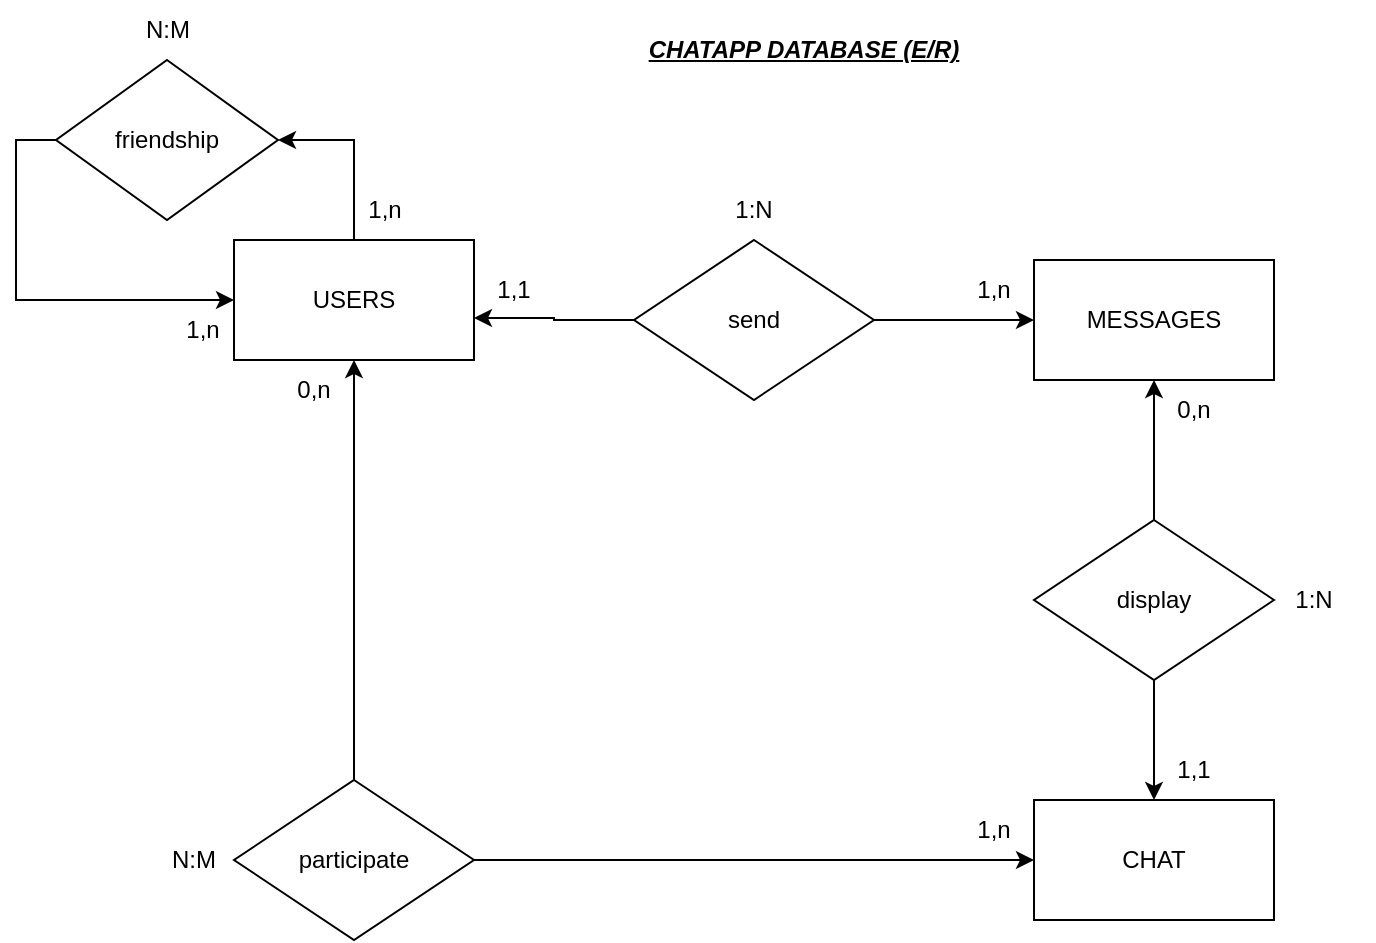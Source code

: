 <mxfile version="15.7.4" type="device"><diagram id="DjC7tca63gXXiNsC7LRD" name="Page-1"><mxGraphModel dx="782" dy="738" grid="1" gridSize="10" guides="1" tooltips="1" connect="1" arrows="1" fold="1" page="1" pageScale="1" pageWidth="827" pageHeight="1169" math="0" shadow="0"><root><mxCell id="0"/><mxCell id="1" parent="0"/><mxCell id="yhhsgdAQfCHigmoukRPo-2" style="edgeStyle=orthogonalEdgeStyle;rounded=0;orthogonalLoop=1;jettySize=auto;html=1;exitX=0.5;exitY=0;exitDx=0;exitDy=0;entryX=1;entryY=0.5;entryDx=0;entryDy=0;" parent="1" source="L1fNOC36_ePac7yg5zYr-1" target="yhhsgdAQfCHigmoukRPo-1" edge="1"><mxGeometry relative="1" as="geometry"/></mxCell><mxCell id="L1fNOC36_ePac7yg5zYr-1" value="USERS" style="rounded=0;whiteSpace=wrap;html=1;" parent="1" vertex="1"><mxGeometry x="129" y="160" width="120" height="60" as="geometry"/></mxCell><mxCell id="L1fNOC36_ePac7yg5zYr-2" value="MESSAGES" style="rounded=0;whiteSpace=wrap;html=1;" parent="1" vertex="1"><mxGeometry x="529" y="170" width="120" height="60" as="geometry"/></mxCell><mxCell id="L1fNOC36_ePac7yg5zYr-3" value="CHAT" style="rounded=0;whiteSpace=wrap;html=1;" parent="1" vertex="1"><mxGeometry x="529" y="440" width="120" height="60" as="geometry"/></mxCell><mxCell id="L1fNOC36_ePac7yg5zYr-5" style="edgeStyle=orthogonalEdgeStyle;rounded=0;orthogonalLoop=1;jettySize=auto;html=1;exitX=0;exitY=0.5;exitDx=0;exitDy=0;entryX=1;entryY=0.65;entryDx=0;entryDy=0;entryPerimeter=0;" parent="1" source="L1fNOC36_ePac7yg5zYr-4" target="L1fNOC36_ePac7yg5zYr-1" edge="1"><mxGeometry relative="1" as="geometry"/></mxCell><mxCell id="L1fNOC36_ePac7yg5zYr-6" style="edgeStyle=orthogonalEdgeStyle;rounded=0;orthogonalLoop=1;jettySize=auto;html=1;exitX=1;exitY=0.5;exitDx=0;exitDy=0;entryX=0;entryY=0.5;entryDx=0;entryDy=0;" parent="1" source="L1fNOC36_ePac7yg5zYr-4" target="L1fNOC36_ePac7yg5zYr-2" edge="1"><mxGeometry relative="1" as="geometry"/></mxCell><mxCell id="L1fNOC36_ePac7yg5zYr-4" value="send" style="rhombus;whiteSpace=wrap;html=1;" parent="1" vertex="1"><mxGeometry x="329" y="160" width="120" height="80" as="geometry"/></mxCell><mxCell id="L1fNOC36_ePac7yg5zYr-8" style="edgeStyle=orthogonalEdgeStyle;rounded=0;orthogonalLoop=1;jettySize=auto;html=1;exitX=0.5;exitY=0;exitDx=0;exitDy=0;entryX=0.5;entryY=1;entryDx=0;entryDy=0;" parent="1" source="L1fNOC36_ePac7yg5zYr-7" target="L1fNOC36_ePac7yg5zYr-2" edge="1"><mxGeometry relative="1" as="geometry"/></mxCell><mxCell id="L1fNOC36_ePac7yg5zYr-9" style="edgeStyle=orthogonalEdgeStyle;rounded=0;orthogonalLoop=1;jettySize=auto;html=1;exitX=0.5;exitY=1;exitDx=0;exitDy=0;" parent="1" source="L1fNOC36_ePac7yg5zYr-7" target="L1fNOC36_ePac7yg5zYr-3" edge="1"><mxGeometry relative="1" as="geometry"/></mxCell><mxCell id="L1fNOC36_ePac7yg5zYr-7" value="display" style="rhombus;whiteSpace=wrap;html=1;" parent="1" vertex="1"><mxGeometry x="529" y="300" width="120" height="80" as="geometry"/></mxCell><mxCell id="L1fNOC36_ePac7yg5zYr-11" style="edgeStyle=orthogonalEdgeStyle;rounded=0;orthogonalLoop=1;jettySize=auto;html=1;exitX=1;exitY=0.5;exitDx=0;exitDy=0;" parent="1" source="L1fNOC36_ePac7yg5zYr-10" target="L1fNOC36_ePac7yg5zYr-3" edge="1"><mxGeometry relative="1" as="geometry"/></mxCell><mxCell id="L1fNOC36_ePac7yg5zYr-12" style="edgeStyle=orthogonalEdgeStyle;rounded=0;orthogonalLoop=1;jettySize=auto;html=1;exitX=0.5;exitY=0;exitDx=0;exitDy=0;entryX=0.5;entryY=1;entryDx=0;entryDy=0;" parent="1" source="L1fNOC36_ePac7yg5zYr-10" target="L1fNOC36_ePac7yg5zYr-1" edge="1"><mxGeometry relative="1" as="geometry"/></mxCell><mxCell id="L1fNOC36_ePac7yg5zYr-10" value="participate" style="rhombus;whiteSpace=wrap;html=1;" parent="1" vertex="1"><mxGeometry x="129" y="430" width="120" height="80" as="geometry"/></mxCell><mxCell id="L1fNOC36_ePac7yg5zYr-13" value="1,1" style="text;html=1;strokeColor=none;fillColor=none;align=center;verticalAlign=middle;whiteSpace=wrap;rounded=0;" parent="1" vertex="1"><mxGeometry x="239" y="170" width="60" height="30" as="geometry"/></mxCell><mxCell id="L1fNOC36_ePac7yg5zYr-14" value="1,n" style="text;html=1;strokeColor=none;fillColor=none;align=center;verticalAlign=middle;whiteSpace=wrap;rounded=0;" parent="1" vertex="1"><mxGeometry x="479" y="170" width="60" height="30" as="geometry"/></mxCell><mxCell id="L1fNOC36_ePac7yg5zYr-15" value="1:N" style="text;html=1;strokeColor=none;fillColor=none;align=center;verticalAlign=middle;whiteSpace=wrap;rounded=0;" parent="1" vertex="1"><mxGeometry x="359" y="130" width="60" height="30" as="geometry"/></mxCell><mxCell id="L1fNOC36_ePac7yg5zYr-16" value="0,n" style="text;html=1;strokeColor=none;fillColor=none;align=center;verticalAlign=middle;whiteSpace=wrap;rounded=0;" parent="1" vertex="1"><mxGeometry x="579" y="230" width="60" height="30" as="geometry"/></mxCell><mxCell id="L1fNOC36_ePac7yg5zYr-17" value="1,1" style="text;html=1;strokeColor=none;fillColor=none;align=center;verticalAlign=middle;whiteSpace=wrap;rounded=0;" parent="1" vertex="1"><mxGeometry x="579" y="410" width="60" height="30" as="geometry"/></mxCell><mxCell id="L1fNOC36_ePac7yg5zYr-18" value="1:N" style="text;html=1;strokeColor=none;fillColor=none;align=center;verticalAlign=middle;whiteSpace=wrap;rounded=0;" parent="1" vertex="1"><mxGeometry x="639" y="325" width="60" height="30" as="geometry"/></mxCell><mxCell id="L1fNOC36_ePac7yg5zYr-19" value="1,n" style="text;html=1;strokeColor=none;fillColor=none;align=center;verticalAlign=middle;whiteSpace=wrap;rounded=0;" parent="1" vertex="1"><mxGeometry x="479" y="440" width="60" height="30" as="geometry"/></mxCell><mxCell id="L1fNOC36_ePac7yg5zYr-20" value="0,n" style="text;html=1;strokeColor=none;fillColor=none;align=center;verticalAlign=middle;whiteSpace=wrap;rounded=0;" parent="1" vertex="1"><mxGeometry x="139" y="220" width="60" height="30" as="geometry"/></mxCell><mxCell id="L1fNOC36_ePac7yg5zYr-21" value="N:M" style="text;html=1;strokeColor=none;fillColor=none;align=center;verticalAlign=middle;whiteSpace=wrap;rounded=0;" parent="1" vertex="1"><mxGeometry x="79" y="455" width="60" height="30" as="geometry"/></mxCell><mxCell id="L1fNOC36_ePac7yg5zYr-23" value="&lt;b&gt;&lt;i&gt;&lt;u&gt;CHATAPP DATABASE (E/R)&lt;/u&gt;&lt;/i&gt;&lt;/b&gt;" style="text;html=1;strokeColor=none;fillColor=none;align=center;verticalAlign=middle;whiteSpace=wrap;rounded=0;" parent="1" vertex="1"><mxGeometry x="309" y="50" width="210" height="30" as="geometry"/></mxCell><mxCell id="yhhsgdAQfCHigmoukRPo-3" style="edgeStyle=orthogonalEdgeStyle;rounded=0;orthogonalLoop=1;jettySize=auto;html=1;exitX=0;exitY=0.5;exitDx=0;exitDy=0;entryX=0;entryY=0.5;entryDx=0;entryDy=0;" parent="1" source="yhhsgdAQfCHigmoukRPo-1" target="L1fNOC36_ePac7yg5zYr-1" edge="1"><mxGeometry relative="1" as="geometry"/></mxCell><mxCell id="yhhsgdAQfCHigmoukRPo-1" value="friendship" style="rhombus;whiteSpace=wrap;html=1;" parent="1" vertex="1"><mxGeometry x="40" y="70" width="111" height="80" as="geometry"/></mxCell><mxCell id="yhhsgdAQfCHigmoukRPo-4" value="N:M" style="text;html=1;strokeColor=none;fillColor=none;align=center;verticalAlign=middle;whiteSpace=wrap;rounded=0;" parent="1" vertex="1"><mxGeometry x="65.5" y="40" width="60" height="30" as="geometry"/></mxCell><mxCell id="yhhsgdAQfCHigmoukRPo-8" value="1,n" style="text;html=1;strokeColor=none;fillColor=none;align=center;verticalAlign=middle;whiteSpace=wrap;rounded=0;" parent="1" vertex="1"><mxGeometry x="189" y="130" width="31" height="30" as="geometry"/></mxCell><mxCell id="yhhsgdAQfCHigmoukRPo-10" value="1,n" style="text;html=1;strokeColor=none;fillColor=none;align=center;verticalAlign=middle;whiteSpace=wrap;rounded=0;" parent="1" vertex="1"><mxGeometry x="98" y="190" width="31" height="30" as="geometry"/></mxCell></root></mxGraphModel></diagram></mxfile>